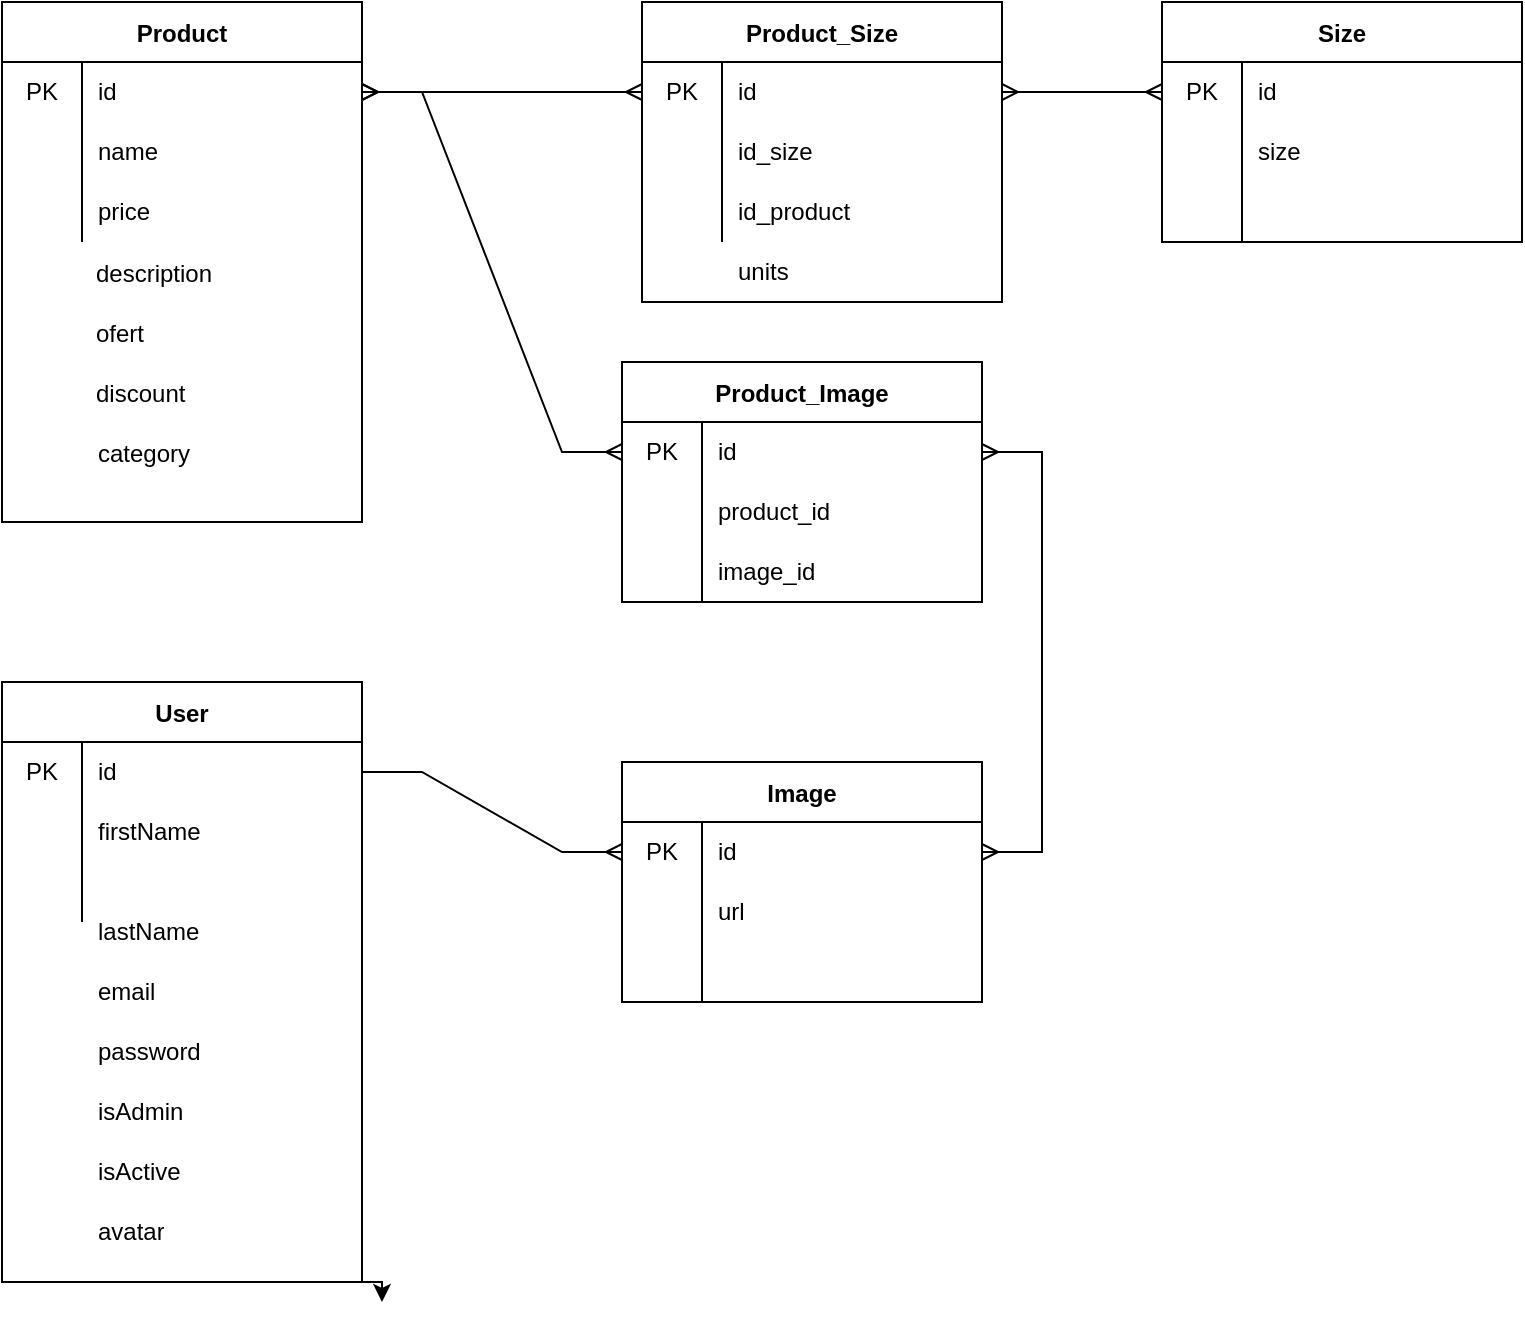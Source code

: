 <mxfile version="16.6.2" type="device"><diagram id="69hmMdhP1_8m-uvHIGet" name="Page-1"><mxGraphModel dx="1271" dy="683" grid="1" gridSize="10" guides="1" tooltips="1" connect="1" arrows="1" fold="1" page="1" pageScale="1" pageWidth="827" pageHeight="1169" math="0" shadow="0"><root><mxCell id="0"/><mxCell id="1" parent="0"/><mxCell id="zs9tbc22zNNtKTz-hOOr-1" value="Product" style="shape=table;startSize=30;container=1;collapsible=0;childLayout=tableLayout;fixedRows=1;rowLines=0;fontStyle=1;" parent="1" vertex="1"><mxGeometry x="60" y="80" width="180" height="260" as="geometry"/></mxCell><mxCell id="zs9tbc22zNNtKTz-hOOr-2" value="" style="shape=tableRow;horizontal=0;startSize=0;swimlaneHead=0;swimlaneBody=0;top=0;left=0;bottom=0;right=0;collapsible=0;dropTarget=0;fillColor=none;points=[[0,0.5],[1,0.5]];portConstraint=eastwest;" parent="zs9tbc22zNNtKTz-hOOr-1" vertex="1"><mxGeometry y="30" width="180" height="30" as="geometry"/></mxCell><mxCell id="zs9tbc22zNNtKTz-hOOr-3" value="PK" style="shape=partialRectangle;html=1;whiteSpace=wrap;connectable=0;fillColor=none;top=0;left=0;bottom=0;right=0;overflow=hidden;pointerEvents=1;" parent="zs9tbc22zNNtKTz-hOOr-2" vertex="1"><mxGeometry width="40" height="30" as="geometry"><mxRectangle width="40" height="30" as="alternateBounds"/></mxGeometry></mxCell><mxCell id="zs9tbc22zNNtKTz-hOOr-4" value="id" style="shape=partialRectangle;html=1;whiteSpace=wrap;connectable=0;fillColor=none;top=0;left=0;bottom=0;right=0;align=left;spacingLeft=6;overflow=hidden;" parent="zs9tbc22zNNtKTz-hOOr-2" vertex="1"><mxGeometry x="40" width="140" height="30" as="geometry"><mxRectangle width="140" height="30" as="alternateBounds"/></mxGeometry></mxCell><mxCell id="zs9tbc22zNNtKTz-hOOr-5" value="" style="shape=tableRow;horizontal=0;startSize=0;swimlaneHead=0;swimlaneBody=0;top=0;left=0;bottom=0;right=0;collapsible=0;dropTarget=0;fillColor=none;points=[[0,0.5],[1,0.5]];portConstraint=eastwest;" parent="zs9tbc22zNNtKTz-hOOr-1" vertex="1"><mxGeometry y="60" width="180" height="30" as="geometry"/></mxCell><mxCell id="zs9tbc22zNNtKTz-hOOr-6" value="" style="shape=partialRectangle;html=1;whiteSpace=wrap;connectable=0;fillColor=none;top=0;left=0;bottom=0;right=0;overflow=hidden;" parent="zs9tbc22zNNtKTz-hOOr-5" vertex="1"><mxGeometry width="40" height="30" as="geometry"><mxRectangle width="40" height="30" as="alternateBounds"/></mxGeometry></mxCell><mxCell id="zs9tbc22zNNtKTz-hOOr-7" value="name" style="shape=partialRectangle;html=1;whiteSpace=wrap;connectable=0;fillColor=none;top=0;left=0;bottom=0;right=0;align=left;spacingLeft=6;overflow=hidden;" parent="zs9tbc22zNNtKTz-hOOr-5" vertex="1"><mxGeometry x="40" width="140" height="30" as="geometry"><mxRectangle width="140" height="30" as="alternateBounds"/></mxGeometry></mxCell><mxCell id="zs9tbc22zNNtKTz-hOOr-8" value="" style="shape=tableRow;horizontal=0;startSize=0;swimlaneHead=0;swimlaneBody=0;top=0;left=0;bottom=0;right=0;collapsible=0;dropTarget=0;fillColor=none;points=[[0,0.5],[1,0.5]];portConstraint=eastwest;" parent="zs9tbc22zNNtKTz-hOOr-1" vertex="1"><mxGeometry y="90" width="180" height="30" as="geometry"/></mxCell><mxCell id="zs9tbc22zNNtKTz-hOOr-9" value="" style="shape=partialRectangle;html=1;whiteSpace=wrap;connectable=0;fillColor=none;top=0;left=0;bottom=0;right=0;overflow=hidden;" parent="zs9tbc22zNNtKTz-hOOr-8" vertex="1"><mxGeometry width="40" height="30" as="geometry"><mxRectangle width="40" height="30" as="alternateBounds"/></mxGeometry></mxCell><mxCell id="zs9tbc22zNNtKTz-hOOr-10" value="price" style="shape=partialRectangle;html=1;whiteSpace=wrap;connectable=0;fillColor=none;top=0;left=0;bottom=0;right=0;align=left;spacingLeft=6;overflow=hidden;" parent="zs9tbc22zNNtKTz-hOOr-8" vertex="1"><mxGeometry x="40" width="140" height="30" as="geometry"><mxRectangle width="140" height="30" as="alternateBounds"/></mxGeometry></mxCell><mxCell id="zs9tbc22zNNtKTz-hOOr-21" value="" style="shape=partialRectangle;html=1;whiteSpace=wrap;connectable=0;fillColor=none;top=0;left=0;bottom=0;right=0;align=left;spacingLeft=6;overflow=hidden;" parent="1" vertex="1"><mxGeometry x="220" y="200" width="140" height="30" as="geometry"><mxRectangle width="140" height="30" as="alternateBounds"/></mxGeometry></mxCell><mxCell id="zs9tbc22zNNtKTz-hOOr-22" value="Size" style="shape=table;startSize=30;container=1;collapsible=0;childLayout=tableLayout;fixedRows=1;rowLines=0;fontStyle=1;" parent="1" vertex="1"><mxGeometry x="640" y="80" width="180" height="120" as="geometry"/></mxCell><mxCell id="zs9tbc22zNNtKTz-hOOr-23" value="" style="shape=tableRow;horizontal=0;startSize=0;swimlaneHead=0;swimlaneBody=0;top=0;left=0;bottom=0;right=0;collapsible=0;dropTarget=0;fillColor=none;points=[[0,0.5],[1,0.5]];portConstraint=eastwest;" parent="zs9tbc22zNNtKTz-hOOr-22" vertex="1"><mxGeometry y="30" width="180" height="30" as="geometry"/></mxCell><mxCell id="zs9tbc22zNNtKTz-hOOr-24" value="PK" style="shape=partialRectangle;html=1;whiteSpace=wrap;connectable=0;fillColor=none;top=0;left=0;bottom=0;right=0;overflow=hidden;pointerEvents=1;" parent="zs9tbc22zNNtKTz-hOOr-23" vertex="1"><mxGeometry width="40" height="30" as="geometry"><mxRectangle width="40" height="30" as="alternateBounds"/></mxGeometry></mxCell><mxCell id="zs9tbc22zNNtKTz-hOOr-25" value="id" style="shape=partialRectangle;html=1;whiteSpace=wrap;connectable=0;fillColor=none;top=0;left=0;bottom=0;right=0;align=left;spacingLeft=6;overflow=hidden;" parent="zs9tbc22zNNtKTz-hOOr-23" vertex="1"><mxGeometry x="40" width="140" height="30" as="geometry"><mxRectangle width="140" height="30" as="alternateBounds"/></mxGeometry></mxCell><mxCell id="zs9tbc22zNNtKTz-hOOr-26" value="" style="shape=tableRow;horizontal=0;startSize=0;swimlaneHead=0;swimlaneBody=0;top=0;left=0;bottom=0;right=0;collapsible=0;dropTarget=0;fillColor=none;points=[[0,0.5],[1,0.5]];portConstraint=eastwest;" parent="zs9tbc22zNNtKTz-hOOr-22" vertex="1"><mxGeometry y="60" width="180" height="30" as="geometry"/></mxCell><mxCell id="zs9tbc22zNNtKTz-hOOr-27" value="" style="shape=partialRectangle;html=1;whiteSpace=wrap;connectable=0;fillColor=none;top=0;left=0;bottom=0;right=0;overflow=hidden;" parent="zs9tbc22zNNtKTz-hOOr-26" vertex="1"><mxGeometry width="40" height="30" as="geometry"><mxRectangle width="40" height="30" as="alternateBounds"/></mxGeometry></mxCell><mxCell id="zs9tbc22zNNtKTz-hOOr-28" value="size" style="shape=partialRectangle;html=1;whiteSpace=wrap;connectable=0;fillColor=none;top=0;left=0;bottom=0;right=0;align=left;spacingLeft=6;overflow=hidden;" parent="zs9tbc22zNNtKTz-hOOr-26" vertex="1"><mxGeometry x="40" width="140" height="30" as="geometry"><mxRectangle width="140" height="30" as="alternateBounds"/></mxGeometry></mxCell><mxCell id="zs9tbc22zNNtKTz-hOOr-29" value="" style="shape=tableRow;horizontal=0;startSize=0;swimlaneHead=0;swimlaneBody=0;top=0;left=0;bottom=0;right=0;collapsible=0;dropTarget=0;fillColor=none;points=[[0,0.5],[1,0.5]];portConstraint=eastwest;" parent="zs9tbc22zNNtKTz-hOOr-22" vertex="1"><mxGeometry y="90" width="180" height="30" as="geometry"/></mxCell><mxCell id="zs9tbc22zNNtKTz-hOOr-30" value="" style="shape=partialRectangle;html=1;whiteSpace=wrap;connectable=0;fillColor=none;top=0;left=0;bottom=0;right=0;overflow=hidden;" parent="zs9tbc22zNNtKTz-hOOr-29" vertex="1"><mxGeometry width="40" height="30" as="geometry"><mxRectangle width="40" height="30" as="alternateBounds"/></mxGeometry></mxCell><mxCell id="zs9tbc22zNNtKTz-hOOr-31" value="" style="shape=partialRectangle;html=1;whiteSpace=wrap;connectable=0;fillColor=none;top=0;left=0;bottom=0;right=0;align=left;spacingLeft=6;overflow=hidden;" parent="zs9tbc22zNNtKTz-hOOr-29" vertex="1"><mxGeometry x="40" width="140" height="30" as="geometry"><mxRectangle width="140" height="30" as="alternateBounds"/></mxGeometry></mxCell><mxCell id="zs9tbc22zNNtKTz-hOOr-32" value="" style="shape=tableRow;horizontal=0;startSize=0;swimlaneHead=0;swimlaneBody=0;top=0;left=0;bottom=0;right=0;collapsible=0;dropTarget=0;fillColor=none;points=[[0,0.5],[1,0.5]];portConstraint=eastwest;" parent="1" vertex="1"><mxGeometry x="60" y="200" width="180" height="30" as="geometry"/></mxCell><mxCell id="zs9tbc22zNNtKTz-hOOr-33" value="" style="shape=partialRectangle;html=1;whiteSpace=wrap;connectable=0;fillColor=none;top=0;left=0;bottom=0;right=0;overflow=hidden;" parent="zs9tbc22zNNtKTz-hOOr-32" vertex="1"><mxGeometry width="40" height="30" as="geometry"><mxRectangle width="40" height="30" as="alternateBounds"/></mxGeometry></mxCell><mxCell id="zs9tbc22zNNtKTz-hOOr-34" value="&lt;br&gt;" style="shape=partialRectangle;html=1;whiteSpace=wrap;connectable=0;fillColor=none;top=0;left=0;bottom=0;right=0;align=left;spacingLeft=6;overflow=hidden;" parent="zs9tbc22zNNtKTz-hOOr-32" vertex="1"><mxGeometry x="40" width="140" height="30" as="geometry"><mxRectangle width="140" height="30" as="alternateBounds"/></mxGeometry></mxCell><mxCell id="zs9tbc22zNNtKTz-hOOr-35" value="" style="shape=tableRow;horizontal=0;startSize=0;swimlaneHead=0;swimlaneBody=0;top=0;left=0;bottom=0;right=0;collapsible=0;dropTarget=0;fillColor=none;points=[[0,0.5],[1,0.5]];portConstraint=eastwest;" parent="1" vertex="1"><mxGeometry x="70" y="210" width="180" height="30" as="geometry"/></mxCell><mxCell id="zs9tbc22zNNtKTz-hOOr-38" value="" style="shape=tableRow;horizontal=0;startSize=0;swimlaneHead=0;swimlaneBody=0;top=0;left=0;bottom=0;right=0;collapsible=0;dropTarget=0;fillColor=none;points=[[0,0.5],[1,0.5]];portConstraint=eastwest;" parent="1" vertex="1"><mxGeometry x="70" y="240" width="180" height="30" as="geometry"/></mxCell><mxCell id="zs9tbc22zNNtKTz-hOOr-39" value="" style="shape=partialRectangle;html=1;whiteSpace=wrap;connectable=0;fillColor=none;top=0;left=0;bottom=0;right=0;overflow=hidden;" parent="zs9tbc22zNNtKTz-hOOr-38" vertex="1"><mxGeometry width="40" height="30" as="geometry"><mxRectangle width="40" height="30" as="alternateBounds"/></mxGeometry></mxCell><mxCell id="zs9tbc22zNNtKTz-hOOr-37" value="ofert" style="shape=partialRectangle;html=1;whiteSpace=wrap;connectable=0;fillColor=none;top=0;left=0;bottom=0;right=0;align=left;spacingLeft=6;overflow=hidden;" parent="1" vertex="1"><mxGeometry x="99" y="231" width="140" height="30" as="geometry"><mxRectangle width="140" height="30" as="alternateBounds"/></mxGeometry></mxCell><mxCell id="zs9tbc22zNNtKTz-hOOr-40" value="description" style="shape=partialRectangle;html=1;whiteSpace=wrap;connectable=0;fillColor=none;top=0;left=0;bottom=0;right=0;align=left;spacingLeft=6;overflow=hidden;" parent="1" vertex="1"><mxGeometry x="99" y="201" width="140" height="30" as="geometry"><mxRectangle width="140" height="30" as="alternateBounds"/></mxGeometry></mxCell><mxCell id="zs9tbc22zNNtKTz-hOOr-41" value="discount" style="shape=partialRectangle;html=1;whiteSpace=wrap;connectable=0;fillColor=none;top=0;left=0;bottom=0;right=0;align=left;spacingLeft=6;overflow=hidden;" parent="1" vertex="1"><mxGeometry x="99" y="261" width="140" height="30" as="geometry"><mxRectangle width="140" height="30" as="alternateBounds"/></mxGeometry></mxCell><mxCell id="zs9tbc22zNNtKTz-hOOr-42" value="Image" style="shape=table;startSize=30;container=1;collapsible=0;childLayout=tableLayout;fixedRows=1;rowLines=0;fontStyle=1;" parent="1" vertex="1"><mxGeometry x="370" y="460" width="180" height="120" as="geometry"/></mxCell><mxCell id="zs9tbc22zNNtKTz-hOOr-43" value="" style="shape=tableRow;horizontal=0;startSize=0;swimlaneHead=0;swimlaneBody=0;top=0;left=0;bottom=0;right=0;collapsible=0;dropTarget=0;fillColor=none;points=[[0,0.5],[1,0.5]];portConstraint=eastwest;" parent="zs9tbc22zNNtKTz-hOOr-42" vertex="1"><mxGeometry y="30" width="180" height="30" as="geometry"/></mxCell><mxCell id="zs9tbc22zNNtKTz-hOOr-44" value="PK" style="shape=partialRectangle;html=1;whiteSpace=wrap;connectable=0;fillColor=none;top=0;left=0;bottom=0;right=0;overflow=hidden;pointerEvents=1;" parent="zs9tbc22zNNtKTz-hOOr-43" vertex="1"><mxGeometry width="40" height="30" as="geometry"><mxRectangle width="40" height="30" as="alternateBounds"/></mxGeometry></mxCell><mxCell id="zs9tbc22zNNtKTz-hOOr-45" value="id" style="shape=partialRectangle;html=1;whiteSpace=wrap;connectable=0;fillColor=none;top=0;left=0;bottom=0;right=0;align=left;spacingLeft=6;overflow=hidden;" parent="zs9tbc22zNNtKTz-hOOr-43" vertex="1"><mxGeometry x="40" width="140" height="30" as="geometry"><mxRectangle width="140" height="30" as="alternateBounds"/></mxGeometry></mxCell><mxCell id="zs9tbc22zNNtKTz-hOOr-46" value="" style="shape=tableRow;horizontal=0;startSize=0;swimlaneHead=0;swimlaneBody=0;top=0;left=0;bottom=0;right=0;collapsible=0;dropTarget=0;fillColor=none;points=[[0,0.5],[1,0.5]];portConstraint=eastwest;" parent="zs9tbc22zNNtKTz-hOOr-42" vertex="1"><mxGeometry y="60" width="180" height="30" as="geometry"/></mxCell><mxCell id="zs9tbc22zNNtKTz-hOOr-47" value="" style="shape=partialRectangle;html=1;whiteSpace=wrap;connectable=0;fillColor=none;top=0;left=0;bottom=0;right=0;overflow=hidden;" parent="zs9tbc22zNNtKTz-hOOr-46" vertex="1"><mxGeometry width="40" height="30" as="geometry"><mxRectangle width="40" height="30" as="alternateBounds"/></mxGeometry></mxCell><mxCell id="zs9tbc22zNNtKTz-hOOr-48" value="url" style="shape=partialRectangle;html=1;whiteSpace=wrap;connectable=0;fillColor=none;top=0;left=0;bottom=0;right=0;align=left;spacingLeft=6;overflow=hidden;" parent="zs9tbc22zNNtKTz-hOOr-46" vertex="1"><mxGeometry x="40" width="140" height="30" as="geometry"><mxRectangle width="140" height="30" as="alternateBounds"/></mxGeometry></mxCell><mxCell id="zs9tbc22zNNtKTz-hOOr-49" value="" style="shape=tableRow;horizontal=0;startSize=0;swimlaneHead=0;swimlaneBody=0;top=0;left=0;bottom=0;right=0;collapsible=0;dropTarget=0;fillColor=none;points=[[0,0.5],[1,0.5]];portConstraint=eastwest;" parent="zs9tbc22zNNtKTz-hOOr-42" vertex="1"><mxGeometry y="90" width="180" height="30" as="geometry"/></mxCell><mxCell id="zs9tbc22zNNtKTz-hOOr-50" value="" style="shape=partialRectangle;html=1;whiteSpace=wrap;connectable=0;fillColor=none;top=0;left=0;bottom=0;right=0;overflow=hidden;" parent="zs9tbc22zNNtKTz-hOOr-49" vertex="1"><mxGeometry width="40" height="30" as="geometry"><mxRectangle width="40" height="30" as="alternateBounds"/></mxGeometry></mxCell><mxCell id="zs9tbc22zNNtKTz-hOOr-51" value="" style="shape=partialRectangle;html=1;whiteSpace=wrap;connectable=0;fillColor=none;top=0;left=0;bottom=0;right=0;align=left;spacingLeft=6;overflow=hidden;" parent="zs9tbc22zNNtKTz-hOOr-49" vertex="1"><mxGeometry x="40" width="140" height="30" as="geometry"><mxRectangle width="140" height="30" as="alternateBounds"/></mxGeometry></mxCell><mxCell id="bg1xsVSZ312qsjB5-HTB-1" style="edgeStyle=orthogonalEdgeStyle;rounded=0;orthogonalLoop=1;jettySize=auto;html=1;exitX=1;exitY=1;exitDx=0;exitDy=0;" edge="1" parent="1" source="zs9tbc22zNNtKTz-hOOr-52"><mxGeometry relative="1" as="geometry"><mxPoint x="250" y="730" as="targetPoint"/></mxGeometry></mxCell><mxCell id="zs9tbc22zNNtKTz-hOOr-52" value="User" style="shape=table;startSize=30;container=1;collapsible=0;childLayout=tableLayout;fixedRows=1;rowLines=0;fontStyle=1;" parent="1" vertex="1"><mxGeometry x="60" y="420" width="180" height="300" as="geometry"/></mxCell><mxCell id="zs9tbc22zNNtKTz-hOOr-53" value="" style="shape=tableRow;horizontal=0;startSize=0;swimlaneHead=0;swimlaneBody=0;top=0;left=0;bottom=0;right=0;collapsible=0;dropTarget=0;fillColor=none;points=[[0,0.5],[1,0.5]];portConstraint=eastwest;" parent="zs9tbc22zNNtKTz-hOOr-52" vertex="1"><mxGeometry y="30" width="180" height="30" as="geometry"/></mxCell><mxCell id="zs9tbc22zNNtKTz-hOOr-54" value="PK" style="shape=partialRectangle;html=1;whiteSpace=wrap;connectable=0;fillColor=none;top=0;left=0;bottom=0;right=0;overflow=hidden;pointerEvents=1;" parent="zs9tbc22zNNtKTz-hOOr-53" vertex="1"><mxGeometry width="40" height="30" as="geometry"><mxRectangle width="40" height="30" as="alternateBounds"/></mxGeometry></mxCell><mxCell id="zs9tbc22zNNtKTz-hOOr-55" value="id" style="shape=partialRectangle;html=1;whiteSpace=wrap;connectable=0;fillColor=none;top=0;left=0;bottom=0;right=0;align=left;spacingLeft=6;overflow=hidden;" parent="zs9tbc22zNNtKTz-hOOr-53" vertex="1"><mxGeometry x="40" width="140" height="30" as="geometry"><mxRectangle width="140" height="30" as="alternateBounds"/></mxGeometry></mxCell><mxCell id="zs9tbc22zNNtKTz-hOOr-56" value="" style="shape=tableRow;horizontal=0;startSize=0;swimlaneHead=0;swimlaneBody=0;top=0;left=0;bottom=0;right=0;collapsible=0;dropTarget=0;fillColor=none;points=[[0,0.5],[1,0.5]];portConstraint=eastwest;" parent="zs9tbc22zNNtKTz-hOOr-52" vertex="1"><mxGeometry y="60" width="180" height="30" as="geometry"/></mxCell><mxCell id="zs9tbc22zNNtKTz-hOOr-57" value="" style="shape=partialRectangle;html=1;whiteSpace=wrap;connectable=0;fillColor=none;top=0;left=0;bottom=0;right=0;overflow=hidden;" parent="zs9tbc22zNNtKTz-hOOr-56" vertex="1"><mxGeometry width="40" height="30" as="geometry"><mxRectangle width="40" height="30" as="alternateBounds"/></mxGeometry></mxCell><mxCell id="zs9tbc22zNNtKTz-hOOr-58" value="firstName" style="shape=partialRectangle;html=1;whiteSpace=wrap;connectable=0;fillColor=none;top=0;left=0;bottom=0;right=0;align=left;spacingLeft=6;overflow=hidden;" parent="zs9tbc22zNNtKTz-hOOr-56" vertex="1"><mxGeometry x="40" width="140" height="30" as="geometry"><mxRectangle width="140" height="30" as="alternateBounds"/></mxGeometry></mxCell><mxCell id="zs9tbc22zNNtKTz-hOOr-59" value="" style="shape=tableRow;horizontal=0;startSize=0;swimlaneHead=0;swimlaneBody=0;top=0;left=0;bottom=0;right=0;collapsible=0;dropTarget=0;fillColor=none;points=[[0,0.5],[1,0.5]];portConstraint=eastwest;" parent="zs9tbc22zNNtKTz-hOOr-52" vertex="1"><mxGeometry y="90" width="180" height="30" as="geometry"/></mxCell><mxCell id="zs9tbc22zNNtKTz-hOOr-60" value="" style="shape=partialRectangle;html=1;whiteSpace=wrap;connectable=0;fillColor=none;top=0;left=0;bottom=0;right=0;overflow=hidden;" parent="zs9tbc22zNNtKTz-hOOr-59" vertex="1"><mxGeometry width="40" height="30" as="geometry"><mxRectangle width="40" height="30" as="alternateBounds"/></mxGeometry></mxCell><mxCell id="zs9tbc22zNNtKTz-hOOr-61" value="" style="shape=partialRectangle;html=1;whiteSpace=wrap;connectable=0;fillColor=none;top=0;left=0;bottom=0;right=0;align=left;spacingLeft=6;overflow=hidden;" parent="zs9tbc22zNNtKTz-hOOr-59" vertex="1"><mxGeometry x="40" width="140" height="30" as="geometry"><mxRectangle width="140" height="30" as="alternateBounds"/></mxGeometry></mxCell><mxCell id="zs9tbc22zNNtKTz-hOOr-62" value="" style="shape=tableRow;horizontal=0;startSize=0;swimlaneHead=0;swimlaneBody=0;top=0;left=0;bottom=0;right=0;collapsible=0;dropTarget=0;fillColor=none;points=[[0,0.5],[1,0.5]];portConstraint=eastwest;" parent="1" vertex="1"><mxGeometry x="60" y="530" width="180" height="30" as="geometry"/></mxCell><mxCell id="zs9tbc22zNNtKTz-hOOr-63" value="" style="shape=partialRectangle;html=1;whiteSpace=wrap;connectable=0;fillColor=none;top=0;left=0;bottom=0;right=0;overflow=hidden;" parent="zs9tbc22zNNtKTz-hOOr-62" vertex="1"><mxGeometry width="40" height="30" as="geometry"><mxRectangle width="40" height="30" as="alternateBounds"/></mxGeometry></mxCell><mxCell id="zs9tbc22zNNtKTz-hOOr-64" value="lastName" style="shape=partialRectangle;html=1;whiteSpace=wrap;connectable=0;fillColor=none;top=0;left=0;bottom=0;right=0;align=left;spacingLeft=6;overflow=hidden;" parent="zs9tbc22zNNtKTz-hOOr-62" vertex="1"><mxGeometry x="40" width="140" height="30" as="geometry"><mxRectangle width="140" height="30" as="alternateBounds"/></mxGeometry></mxCell><mxCell id="zs9tbc22zNNtKTz-hOOr-65" value="email" style="shape=partialRectangle;html=1;whiteSpace=wrap;connectable=0;fillColor=none;top=0;left=0;bottom=0;right=0;align=left;spacingLeft=6;overflow=hidden;" parent="1" vertex="1"><mxGeometry x="100" y="560" width="140" height="30" as="geometry"><mxRectangle width="140" height="30" as="alternateBounds"/></mxGeometry></mxCell><mxCell id="zs9tbc22zNNtKTz-hOOr-66" value="password" style="shape=partialRectangle;html=1;whiteSpace=wrap;connectable=0;fillColor=none;top=0;left=0;bottom=0;right=0;align=left;spacingLeft=6;overflow=hidden;" parent="1" vertex="1"><mxGeometry x="100" y="590" width="140" height="30" as="geometry"><mxRectangle width="140" height="30" as="alternateBounds"/></mxGeometry></mxCell><mxCell id="zs9tbc22zNNtKTz-hOOr-67" value="isAdmin" style="shape=partialRectangle;html=1;whiteSpace=wrap;connectable=0;fillColor=none;top=0;left=0;bottom=0;right=0;align=left;spacingLeft=6;overflow=hidden;" parent="1" vertex="1"><mxGeometry x="100" y="620" width="140" height="30" as="geometry"><mxRectangle width="140" height="30" as="alternateBounds"/></mxGeometry></mxCell><mxCell id="zs9tbc22zNNtKTz-hOOr-68" value="isActive" style="shape=partialRectangle;html=1;whiteSpace=wrap;connectable=0;fillColor=none;top=0;left=0;bottom=0;right=0;align=left;spacingLeft=6;overflow=hidden;" parent="1" vertex="1"><mxGeometry x="100" y="650" width="140" height="30" as="geometry"><mxRectangle width="140" height="30" as="alternateBounds"/></mxGeometry></mxCell><mxCell id="zs9tbc22zNNtKTz-hOOr-71" value="" style="edgeStyle=entityRelationEdgeStyle;fontSize=12;html=1;endArrow=ERmany;rounded=0;exitX=1;exitY=0.5;exitDx=0;exitDy=0;entryX=0;entryY=0.5;entryDx=0;entryDy=0;" parent="1" source="zs9tbc22zNNtKTz-hOOr-53" target="zs9tbc22zNNtKTz-hOOr-43" edge="1"><mxGeometry width="100" height="100" relative="1" as="geometry"><mxPoint x="300" y="440" as="sourcePoint"/><mxPoint x="400" y="340" as="targetPoint"/></mxGeometry></mxCell><mxCell id="zs9tbc22zNNtKTz-hOOr-73" value="Product_Image" style="shape=table;startSize=30;container=1;collapsible=0;childLayout=tableLayout;fixedRows=1;rowLines=0;fontStyle=1;" parent="1" vertex="1"><mxGeometry x="370" y="260" width="180" height="120" as="geometry"/></mxCell><mxCell id="zs9tbc22zNNtKTz-hOOr-74" value="" style="shape=tableRow;horizontal=0;startSize=0;swimlaneHead=0;swimlaneBody=0;top=0;left=0;bottom=0;right=0;collapsible=0;dropTarget=0;fillColor=none;points=[[0,0.5],[1,0.5]];portConstraint=eastwest;" parent="zs9tbc22zNNtKTz-hOOr-73" vertex="1"><mxGeometry y="30" width="180" height="30" as="geometry"/></mxCell><mxCell id="zs9tbc22zNNtKTz-hOOr-75" value="PK" style="shape=partialRectangle;html=1;whiteSpace=wrap;connectable=0;fillColor=none;top=0;left=0;bottom=0;right=0;overflow=hidden;pointerEvents=1;" parent="zs9tbc22zNNtKTz-hOOr-74" vertex="1"><mxGeometry width="40" height="30" as="geometry"><mxRectangle width="40" height="30" as="alternateBounds"/></mxGeometry></mxCell><mxCell id="zs9tbc22zNNtKTz-hOOr-76" value="id" style="shape=partialRectangle;html=1;whiteSpace=wrap;connectable=0;fillColor=none;top=0;left=0;bottom=0;right=0;align=left;spacingLeft=6;overflow=hidden;" parent="zs9tbc22zNNtKTz-hOOr-74" vertex="1"><mxGeometry x="40" width="140" height="30" as="geometry"><mxRectangle width="140" height="30" as="alternateBounds"/></mxGeometry></mxCell><mxCell id="zs9tbc22zNNtKTz-hOOr-77" value="" style="shape=tableRow;horizontal=0;startSize=0;swimlaneHead=0;swimlaneBody=0;top=0;left=0;bottom=0;right=0;collapsible=0;dropTarget=0;fillColor=none;points=[[0,0.5],[1,0.5]];portConstraint=eastwest;" parent="zs9tbc22zNNtKTz-hOOr-73" vertex="1"><mxGeometry y="60" width="180" height="30" as="geometry"/></mxCell><mxCell id="zs9tbc22zNNtKTz-hOOr-78" value="" style="shape=partialRectangle;html=1;whiteSpace=wrap;connectable=0;fillColor=none;top=0;left=0;bottom=0;right=0;overflow=hidden;" parent="zs9tbc22zNNtKTz-hOOr-77" vertex="1"><mxGeometry width="40" height="30" as="geometry"><mxRectangle width="40" height="30" as="alternateBounds"/></mxGeometry></mxCell><mxCell id="zs9tbc22zNNtKTz-hOOr-79" value="product_id" style="shape=partialRectangle;html=1;whiteSpace=wrap;connectable=0;fillColor=none;top=0;left=0;bottom=0;right=0;align=left;spacingLeft=6;overflow=hidden;" parent="zs9tbc22zNNtKTz-hOOr-77" vertex="1"><mxGeometry x="40" width="140" height="30" as="geometry"><mxRectangle width="140" height="30" as="alternateBounds"/></mxGeometry></mxCell><mxCell id="zs9tbc22zNNtKTz-hOOr-80" value="" style="shape=tableRow;horizontal=0;startSize=0;swimlaneHead=0;swimlaneBody=0;top=0;left=0;bottom=0;right=0;collapsible=0;dropTarget=0;fillColor=none;points=[[0,0.5],[1,0.5]];portConstraint=eastwest;" parent="zs9tbc22zNNtKTz-hOOr-73" vertex="1"><mxGeometry y="90" width="180" height="30" as="geometry"/></mxCell><mxCell id="zs9tbc22zNNtKTz-hOOr-81" value="" style="shape=partialRectangle;html=1;whiteSpace=wrap;connectable=0;fillColor=none;top=0;left=0;bottom=0;right=0;overflow=hidden;" parent="zs9tbc22zNNtKTz-hOOr-80" vertex="1"><mxGeometry width="40" height="30" as="geometry"><mxRectangle width="40" height="30" as="alternateBounds"/></mxGeometry></mxCell><mxCell id="zs9tbc22zNNtKTz-hOOr-82" value="" style="shape=partialRectangle;html=1;whiteSpace=wrap;connectable=0;fillColor=none;top=0;left=0;bottom=0;right=0;align=left;spacingLeft=6;overflow=hidden;" parent="zs9tbc22zNNtKTz-hOOr-80" vertex="1"><mxGeometry x="40" width="140" height="30" as="geometry"><mxRectangle width="140" height="30" as="alternateBounds"/></mxGeometry></mxCell><mxCell id="zs9tbc22zNNtKTz-hOOr-83" value="" style="shape=tableRow;horizontal=0;startSize=0;swimlaneHead=0;swimlaneBody=0;top=0;left=0;bottom=0;right=0;collapsible=0;dropTarget=0;fillColor=none;points=[[0,0.5],[1,0.5]];portConstraint=eastwest;" parent="1" vertex="1"><mxGeometry x="414" y="320" width="180" height="30" as="geometry"/></mxCell><mxCell id="zs9tbc22zNNtKTz-hOOr-84" value="" style="shape=partialRectangle;html=1;whiteSpace=wrap;connectable=0;fillColor=none;top=0;left=0;bottom=0;right=0;overflow=hidden;" parent="zs9tbc22zNNtKTz-hOOr-83" vertex="1"><mxGeometry width="40" height="30" as="geometry"><mxRectangle width="40" height="30" as="alternateBounds"/></mxGeometry></mxCell><mxCell id="zs9tbc22zNNtKTz-hOOr-86" value="" style="edgeStyle=entityRelationEdgeStyle;fontSize=12;html=1;endArrow=ERmany;startArrow=ERmany;rounded=0;entryX=0;entryY=0.5;entryDx=0;entryDy=0;" parent="1" source="zs9tbc22zNNtKTz-hOOr-2" target="zs9tbc22zNNtKTz-hOOr-74" edge="1"><mxGeometry width="100" height="100" relative="1" as="geometry"><mxPoint x="300" y="440" as="sourcePoint"/><mxPoint x="400" y="340" as="targetPoint"/></mxGeometry></mxCell><mxCell id="zs9tbc22zNNtKTz-hOOr-85" value="image_id" style="shape=partialRectangle;html=1;whiteSpace=wrap;connectable=0;fillColor=none;top=0;left=0;bottom=0;right=0;align=left;spacingLeft=6;overflow=hidden;" parent="1" vertex="1"><mxGeometry x="410" y="350" width="140" height="30" as="geometry"><mxRectangle width="140" height="30" as="alternateBounds"/></mxGeometry></mxCell><mxCell id="zs9tbc22zNNtKTz-hOOr-88" value="" style="edgeStyle=entityRelationEdgeStyle;fontSize=12;html=1;endArrow=ERmany;startArrow=ERmany;rounded=0;" parent="1" source="zs9tbc22zNNtKTz-hOOr-74" target="zs9tbc22zNNtKTz-hOOr-43" edge="1"><mxGeometry width="100" height="100" relative="1" as="geometry"><mxPoint x="520" y="380" as="sourcePoint"/><mxPoint x="710" y="560" as="targetPoint"/></mxGeometry></mxCell><mxCell id="zs9tbc22zNNtKTz-hOOr-89" value="Product_Size" style="shape=table;startSize=30;container=1;collapsible=0;childLayout=tableLayout;fixedRows=1;rowLines=0;fontStyle=1;" parent="1" vertex="1"><mxGeometry x="380" y="80" width="180" height="150" as="geometry"/></mxCell><mxCell id="zs9tbc22zNNtKTz-hOOr-90" value="" style="shape=tableRow;horizontal=0;startSize=0;swimlaneHead=0;swimlaneBody=0;top=0;left=0;bottom=0;right=0;collapsible=0;dropTarget=0;fillColor=none;points=[[0,0.5],[1,0.5]];portConstraint=eastwest;" parent="zs9tbc22zNNtKTz-hOOr-89" vertex="1"><mxGeometry y="30" width="180" height="30" as="geometry"/></mxCell><mxCell id="zs9tbc22zNNtKTz-hOOr-91" value="PK" style="shape=partialRectangle;html=1;whiteSpace=wrap;connectable=0;fillColor=none;top=0;left=0;bottom=0;right=0;overflow=hidden;pointerEvents=1;" parent="zs9tbc22zNNtKTz-hOOr-90" vertex="1"><mxGeometry width="40" height="30" as="geometry"><mxRectangle width="40" height="30" as="alternateBounds"/></mxGeometry></mxCell><mxCell id="zs9tbc22zNNtKTz-hOOr-92" value="id" style="shape=partialRectangle;html=1;whiteSpace=wrap;connectable=0;fillColor=none;top=0;left=0;bottom=0;right=0;align=left;spacingLeft=6;overflow=hidden;" parent="zs9tbc22zNNtKTz-hOOr-90" vertex="1"><mxGeometry x="40" width="140" height="30" as="geometry"><mxRectangle width="140" height="30" as="alternateBounds"/></mxGeometry></mxCell><mxCell id="zs9tbc22zNNtKTz-hOOr-93" value="" style="shape=tableRow;horizontal=0;startSize=0;swimlaneHead=0;swimlaneBody=0;top=0;left=0;bottom=0;right=0;collapsible=0;dropTarget=0;fillColor=none;points=[[0,0.5],[1,0.5]];portConstraint=eastwest;" parent="zs9tbc22zNNtKTz-hOOr-89" vertex="1"><mxGeometry y="60" width="180" height="30" as="geometry"/></mxCell><mxCell id="zs9tbc22zNNtKTz-hOOr-94" value="" style="shape=partialRectangle;html=1;whiteSpace=wrap;connectable=0;fillColor=none;top=0;left=0;bottom=0;right=0;overflow=hidden;" parent="zs9tbc22zNNtKTz-hOOr-93" vertex="1"><mxGeometry width="40" height="30" as="geometry"><mxRectangle width="40" height="30" as="alternateBounds"/></mxGeometry></mxCell><mxCell id="zs9tbc22zNNtKTz-hOOr-95" value="id_size" style="shape=partialRectangle;html=1;whiteSpace=wrap;connectable=0;fillColor=none;top=0;left=0;bottom=0;right=0;align=left;spacingLeft=6;overflow=hidden;" parent="zs9tbc22zNNtKTz-hOOr-93" vertex="1"><mxGeometry x="40" width="140" height="30" as="geometry"><mxRectangle width="140" height="30" as="alternateBounds"/></mxGeometry></mxCell><mxCell id="zs9tbc22zNNtKTz-hOOr-96" value="" style="shape=tableRow;horizontal=0;startSize=0;swimlaneHead=0;swimlaneBody=0;top=0;left=0;bottom=0;right=0;collapsible=0;dropTarget=0;fillColor=none;points=[[0,0.5],[1,0.5]];portConstraint=eastwest;" parent="zs9tbc22zNNtKTz-hOOr-89" vertex="1"><mxGeometry y="90" width="180" height="30" as="geometry"/></mxCell><mxCell id="zs9tbc22zNNtKTz-hOOr-97" value="" style="shape=partialRectangle;html=1;whiteSpace=wrap;connectable=0;fillColor=none;top=0;left=0;bottom=0;right=0;overflow=hidden;" parent="zs9tbc22zNNtKTz-hOOr-96" vertex="1"><mxGeometry width="40" height="30" as="geometry"><mxRectangle width="40" height="30" as="alternateBounds"/></mxGeometry></mxCell><mxCell id="zs9tbc22zNNtKTz-hOOr-98" value="" style="shape=partialRectangle;html=1;whiteSpace=wrap;connectable=0;fillColor=none;top=0;left=0;bottom=0;right=0;align=left;spacingLeft=6;overflow=hidden;" parent="zs9tbc22zNNtKTz-hOOr-96" vertex="1"><mxGeometry x="40" width="140" height="30" as="geometry"><mxRectangle width="140" height="30" as="alternateBounds"/></mxGeometry></mxCell><mxCell id="zs9tbc22zNNtKTz-hOOr-99" value="" style="shape=tableRow;horizontal=0;startSize=0;swimlaneHead=0;swimlaneBody=0;top=0;left=0;bottom=0;right=0;collapsible=0;dropTarget=0;fillColor=none;points=[[0,0.5],[1,0.5]];portConstraint=eastwest;" parent="1" vertex="1"><mxGeometry x="340" y="170" width="180" height="30" as="geometry"/></mxCell><mxCell id="zs9tbc22zNNtKTz-hOOr-100" value="" style="shape=partialRectangle;html=1;whiteSpace=wrap;connectable=0;fillColor=none;top=0;left=0;bottom=0;right=0;overflow=hidden;" parent="zs9tbc22zNNtKTz-hOOr-99" vertex="1"><mxGeometry width="40" height="30" as="geometry"><mxRectangle width="40" height="30" as="alternateBounds"/></mxGeometry></mxCell><mxCell id="zs9tbc22zNNtKTz-hOOr-101" value="id_product" style="shape=partialRectangle;html=1;whiteSpace=wrap;connectable=0;fillColor=none;top=0;left=0;bottom=0;right=0;align=left;spacingLeft=6;overflow=hidden;" parent="zs9tbc22zNNtKTz-hOOr-99" vertex="1"><mxGeometry x="80" width="140" height="30" as="geometry"><mxRectangle width="140" height="30" as="alternateBounds"/></mxGeometry></mxCell><mxCell id="zs9tbc22zNNtKTz-hOOr-102" value="" style="edgeStyle=entityRelationEdgeStyle;fontSize=12;html=1;endArrow=ERmany;startArrow=ERmany;rounded=0;entryX=0;entryY=0.5;entryDx=0;entryDy=0;exitX=1;exitY=0.5;exitDx=0;exitDy=0;" parent="1" source="zs9tbc22zNNtKTz-hOOr-2" target="zs9tbc22zNNtKTz-hOOr-90" edge="1"><mxGeometry width="100" height="100" relative="1" as="geometry"><mxPoint x="250" y="135" as="sourcePoint"/><mxPoint x="380" y="315" as="targetPoint"/></mxGeometry></mxCell><mxCell id="zs9tbc22zNNtKTz-hOOr-103" value="" style="edgeStyle=entityRelationEdgeStyle;fontSize=12;html=1;endArrow=ERmany;startArrow=ERmany;rounded=0;entryX=0;entryY=0.5;entryDx=0;entryDy=0;exitX=1;exitY=0.5;exitDx=0;exitDy=0;" parent="1" source="zs9tbc22zNNtKTz-hOOr-90" target="zs9tbc22zNNtKTz-hOOr-23" edge="1"><mxGeometry width="100" height="100" relative="1" as="geometry"><mxPoint x="560" y="120" as="sourcePoint"/><mxPoint x="720" y="120" as="targetPoint"/></mxGeometry></mxCell><mxCell id="zs9tbc22zNNtKTz-hOOr-104" style="edgeStyle=orthogonalEdgeStyle;rounded=0;orthogonalLoop=1;jettySize=auto;html=1;exitX=1;exitY=0.5;exitDx=0;exitDy=0;" parent="1" source="zs9tbc22zNNtKTz-hOOr-99" target="zs9tbc22zNNtKTz-hOOr-99" edge="1"><mxGeometry relative="1" as="geometry"/></mxCell><mxCell id="vBPKqvry7z93lVFUcXr6-1" value="units" style="shape=partialRectangle;html=1;whiteSpace=wrap;connectable=0;fillColor=none;top=0;left=0;bottom=0;right=0;align=left;spacingLeft=6;overflow=hidden;" parent="1" vertex="1"><mxGeometry x="420" y="200" width="140" height="30" as="geometry"><mxRectangle width="140" height="30" as="alternateBounds"/></mxGeometry></mxCell><mxCell id="vBPKqvry7z93lVFUcXr6-2" value="category" style="shape=partialRectangle;html=1;whiteSpace=wrap;connectable=0;fillColor=none;top=0;left=0;bottom=0;right=0;align=left;spacingLeft=6;overflow=hidden;" parent="1" vertex="1"><mxGeometry x="100" y="291" width="140" height="30" as="geometry"><mxRectangle width="140" height="30" as="alternateBounds"/></mxGeometry></mxCell><mxCell id="bg1xsVSZ312qsjB5-HTB-2" value="avatar" style="shape=partialRectangle;html=1;whiteSpace=wrap;connectable=0;fillColor=none;top=0;left=0;bottom=0;right=0;align=left;spacingLeft=6;overflow=hidden;" vertex="1" parent="1"><mxGeometry x="100" y="680" width="140" height="30" as="geometry"><mxRectangle width="140" height="30" as="alternateBounds"/></mxGeometry></mxCell></root></mxGraphModel></diagram></mxfile>